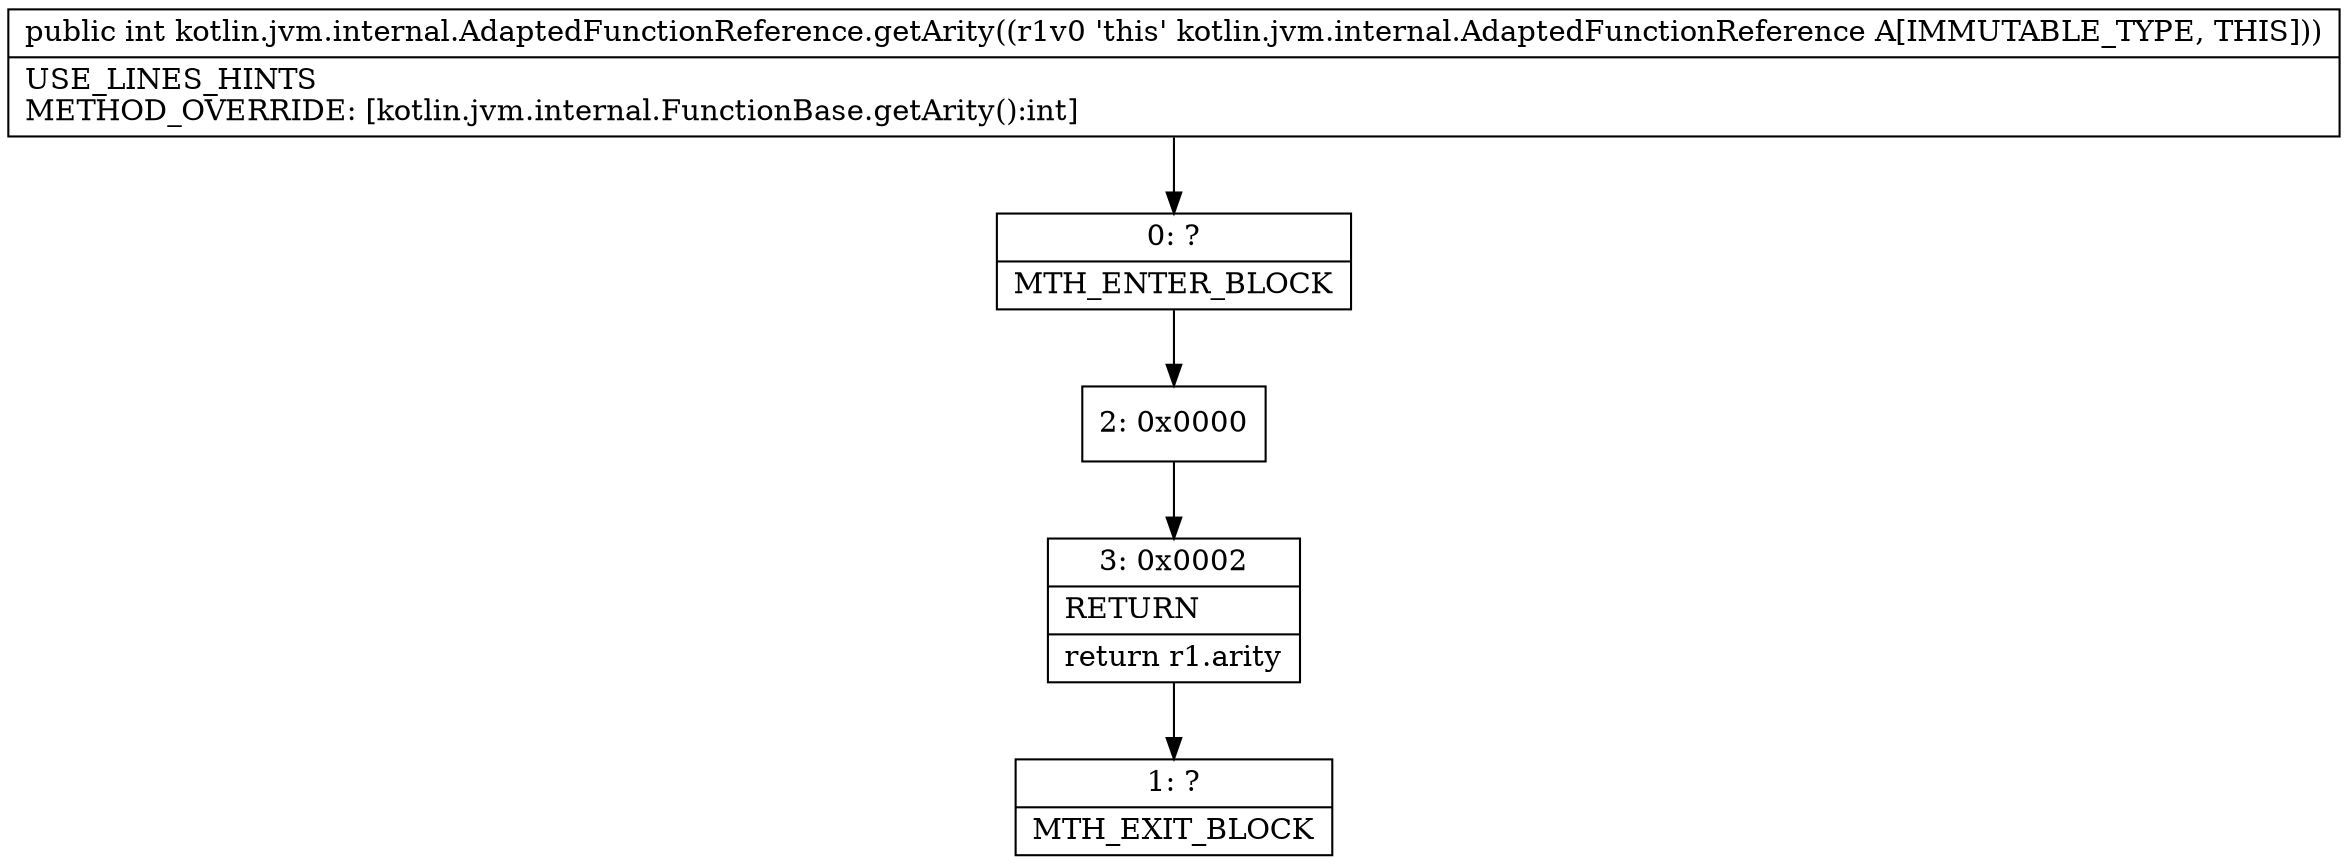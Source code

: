 digraph "CFG forkotlin.jvm.internal.AdaptedFunctionReference.getArity()I" {
Node_0 [shape=record,label="{0\:\ ?|MTH_ENTER_BLOCK\l}"];
Node_2 [shape=record,label="{2\:\ 0x0000}"];
Node_3 [shape=record,label="{3\:\ 0x0002|RETURN\l|return r1.arity\l}"];
Node_1 [shape=record,label="{1\:\ ?|MTH_EXIT_BLOCK\l}"];
MethodNode[shape=record,label="{public int kotlin.jvm.internal.AdaptedFunctionReference.getArity((r1v0 'this' kotlin.jvm.internal.AdaptedFunctionReference A[IMMUTABLE_TYPE, THIS]))  | USE_LINES_HINTS\lMETHOD_OVERRIDE: [kotlin.jvm.internal.FunctionBase.getArity():int]\l}"];
MethodNode -> Node_0;Node_0 -> Node_2;
Node_2 -> Node_3;
Node_3 -> Node_1;
}

